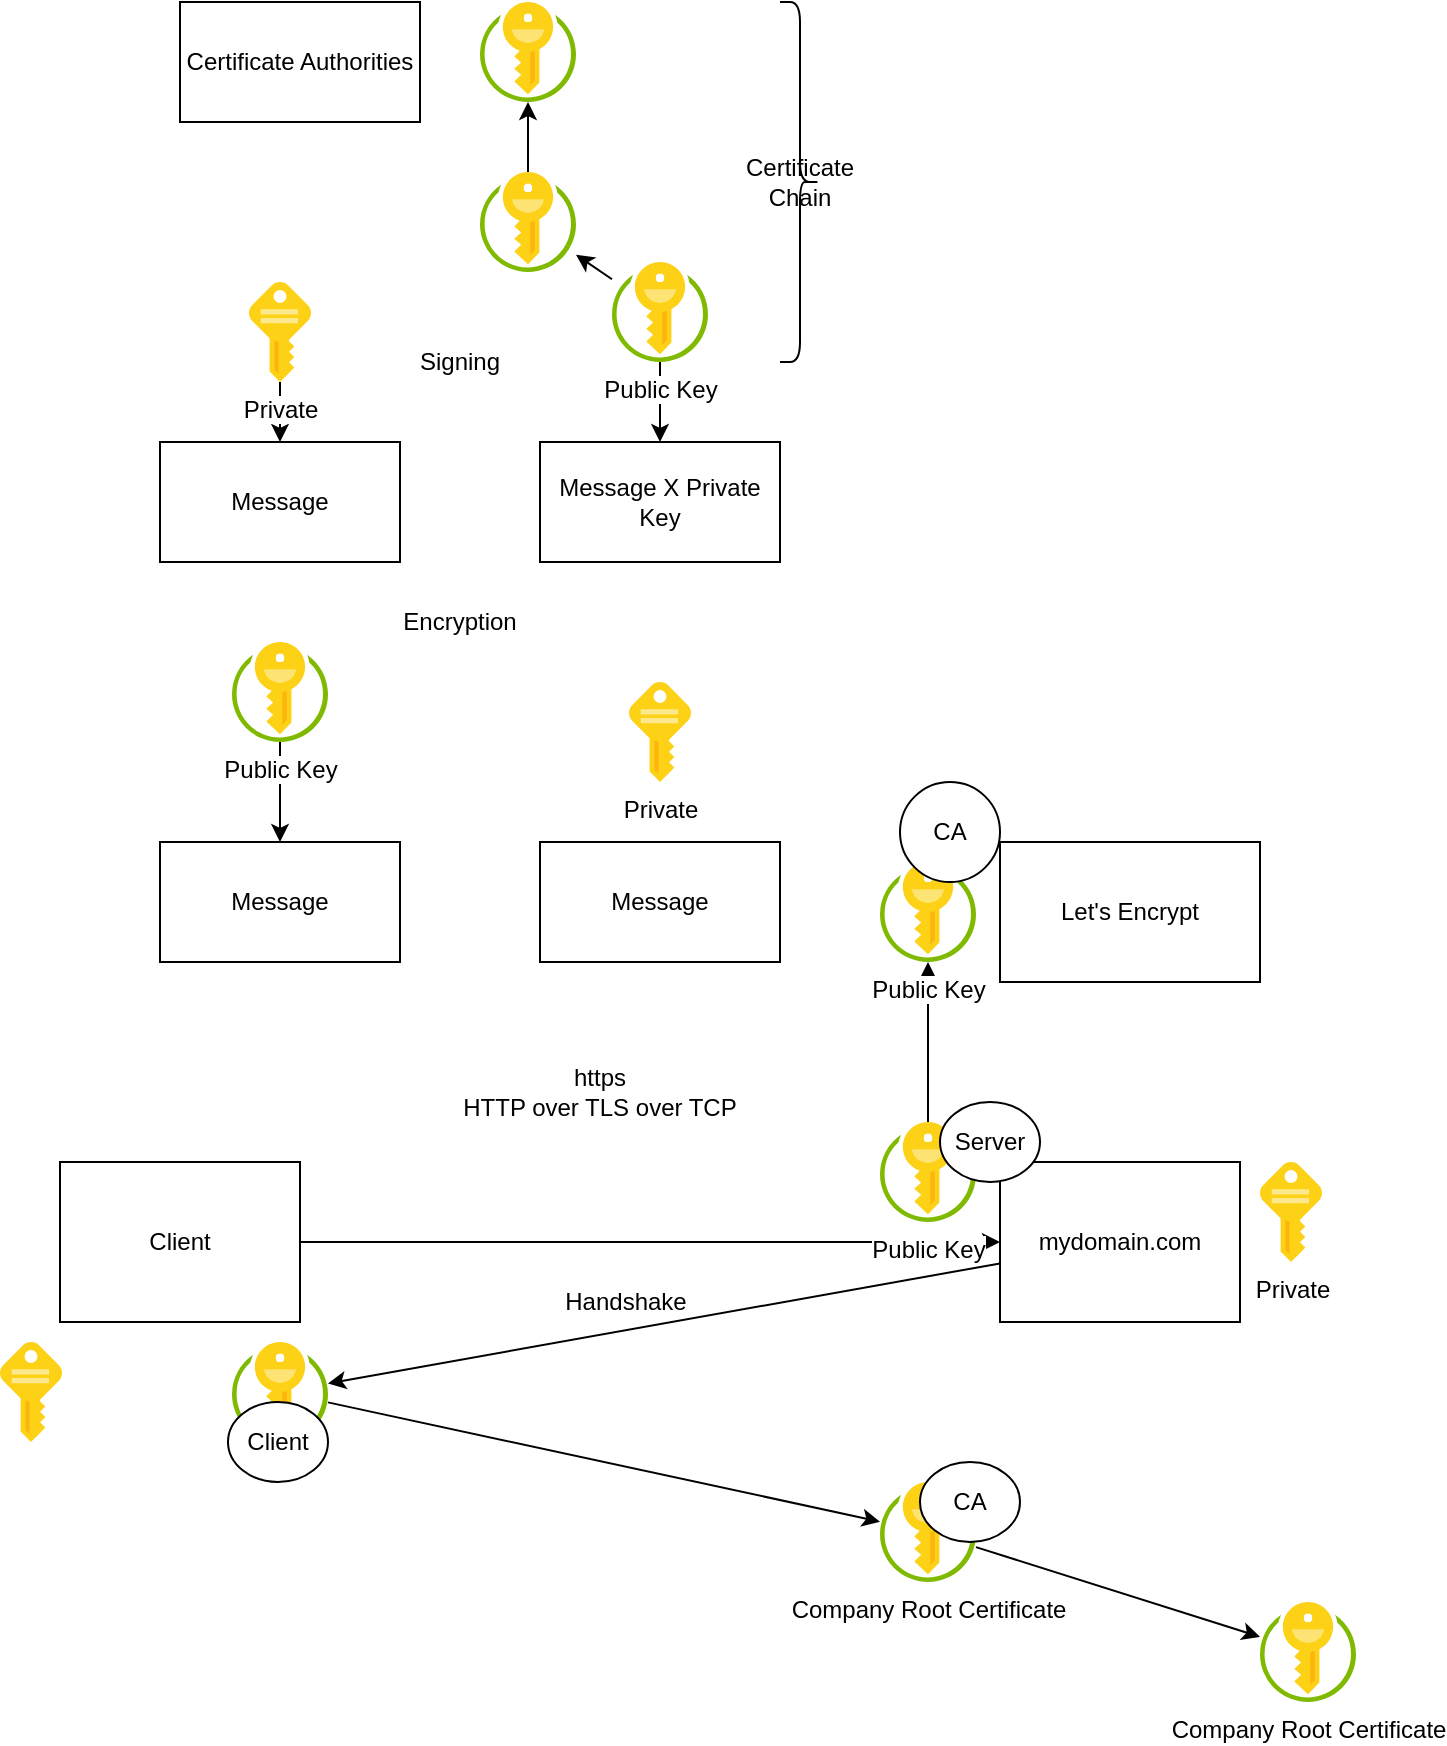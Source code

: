 <mxfile>
    <diagram id="3OPuvz8xCCWNlnOVTg_f" name="Page-1">
        <mxGraphModel dx="1037" dy="330" grid="1" gridSize="10" guides="1" tooltips="1" connect="1" arrows="1" fold="1" page="1" pageScale="1" pageWidth="850" pageHeight="1100" math="0" shadow="0">
            <root>
                <mxCell id="0"/>
                <mxCell id="1" parent="0"/>
                <mxCell id="48" style="edgeStyle=none;rounded=0;orthogonalLoop=1;jettySize=auto;html=1;" parent="1" source="2" target="43" edge="1">
                    <mxGeometry relative="1" as="geometry"/>
                </mxCell>
                <mxCell id="2" value="mydomain.com" style="rounded=0;whiteSpace=wrap;html=1;" parent="1" vertex="1">
                    <mxGeometry x="550" y="600" width="120" height="80" as="geometry"/>
                </mxCell>
                <mxCell id="47" style="edgeStyle=none;rounded=0;orthogonalLoop=1;jettySize=auto;html=1;" parent="1" source="3" target="2" edge="1">
                    <mxGeometry relative="1" as="geometry"/>
                </mxCell>
                <mxCell id="3" value="Client" style="rounded=0;whiteSpace=wrap;html=1;" parent="1" vertex="1">
                    <mxGeometry x="80" y="600" width="120" height="80" as="geometry"/>
                </mxCell>
                <mxCell id="15" style="edgeStyle=none;rounded=0;orthogonalLoop=1;jettySize=auto;html=1;" parent="1" source="12" target="14" edge="1">
                    <mxGeometry relative="1" as="geometry"/>
                </mxCell>
                <mxCell id="12" value="Private" style="aspect=fixed;html=1;points=[];align=center;image;fontSize=12;image=img/lib/mscae/Key.svg;" parent="1" vertex="1">
                    <mxGeometry x="174.5" y="160" width="31" height="50" as="geometry"/>
                </mxCell>
                <mxCell id="17" style="edgeStyle=none;rounded=0;orthogonalLoop=1;jettySize=auto;html=1;" parent="1" source="13" target="16" edge="1">
                    <mxGeometry relative="1" as="geometry"/>
                </mxCell>
                <mxCell id="34" style="edgeStyle=none;rounded=0;orthogonalLoop=1;jettySize=auto;html=1;" parent="1" source="13" target="31" edge="1">
                    <mxGeometry relative="1" as="geometry"/>
                </mxCell>
                <mxCell id="13" value="Public Key" style="aspect=fixed;html=1;points=[];align=center;image;fontSize=12;image=img/lib/mscae/Key_Vaults.svg;" parent="1" vertex="1">
                    <mxGeometry x="356" y="150" width="48" height="50" as="geometry"/>
                </mxCell>
                <mxCell id="14" value="Message" style="rounded=0;whiteSpace=wrap;html=1;" parent="1" vertex="1">
                    <mxGeometry x="130" y="240" width="120" height="60" as="geometry"/>
                </mxCell>
                <mxCell id="16" value="Message X Private Key" style="rounded=0;whiteSpace=wrap;html=1;" parent="1" vertex="1">
                    <mxGeometry x="320" y="240" width="120" height="60" as="geometry"/>
                </mxCell>
                <mxCell id="18" value="Signing" style="text;html=1;strokeColor=none;fillColor=none;align=center;verticalAlign=middle;whiteSpace=wrap;rounded=0;" parent="1" vertex="1">
                    <mxGeometry x="260" y="190" width="40" height="20" as="geometry"/>
                </mxCell>
                <mxCell id="21" style="edgeStyle=none;rounded=0;orthogonalLoop=1;jettySize=auto;html=1;" parent="1" source="22" target="24" edge="1">
                    <mxGeometry relative="1" as="geometry"/>
                </mxCell>
                <mxCell id="22" value="Public Key" style="aspect=fixed;html=1;points=[];align=center;image;fontSize=12;image=img/lib/mscae/Key_Vaults.svg;" parent="1" vertex="1">
                    <mxGeometry x="166" y="340" width="48" height="50" as="geometry"/>
                </mxCell>
                <mxCell id="24" value="Message" style="rounded=0;whiteSpace=wrap;html=1;" parent="1" vertex="1">
                    <mxGeometry x="130" y="440" width="120" height="60" as="geometry"/>
                </mxCell>
                <mxCell id="25" value="Encryption" style="text;html=1;strokeColor=none;fillColor=none;align=center;verticalAlign=middle;whiteSpace=wrap;rounded=0;" parent="1" vertex="1">
                    <mxGeometry x="260" y="320" width="40" height="20" as="geometry"/>
                </mxCell>
                <mxCell id="26" value="Private" style="aspect=fixed;html=1;points=[];align=center;image;fontSize=12;image=img/lib/mscae/Key.svg;" parent="1" vertex="1">
                    <mxGeometry x="364.5" y="360" width="31" height="50" as="geometry"/>
                </mxCell>
                <mxCell id="27" value="Message" style="rounded=0;whiteSpace=wrap;html=1;" parent="1" vertex="1">
                    <mxGeometry x="320" y="440" width="120" height="60" as="geometry"/>
                </mxCell>
                <mxCell id="28" value="Certificate Authorities" style="rounded=0;whiteSpace=wrap;html=1;" parent="1" vertex="1">
                    <mxGeometry x="140" y="20" width="120" height="60" as="geometry"/>
                </mxCell>
                <mxCell id="29" value="" style="aspect=fixed;html=1;points=[];align=center;image;fontSize=12;image=img/lib/mscae/Key_Vaults.svg;" parent="1" vertex="1">
                    <mxGeometry x="290" y="20" width="48" height="50" as="geometry"/>
                </mxCell>
                <mxCell id="33" style="edgeStyle=none;rounded=0;orthogonalLoop=1;jettySize=auto;html=1;" parent="1" source="31" target="29" edge="1">
                    <mxGeometry relative="1" as="geometry"/>
                </mxCell>
                <mxCell id="31" value="" style="aspect=fixed;html=1;points=[];align=center;image;fontSize=12;image=img/lib/mscae/Key_Vaults.svg;" parent="1" vertex="1">
                    <mxGeometry x="290" y="105" width="48" height="50" as="geometry"/>
                </mxCell>
                <mxCell id="35" value="Certificate Chain" style="shape=curlyBracket;whiteSpace=wrap;html=1;rounded=1;flipH=1;" parent="1" vertex="1">
                    <mxGeometry x="440" y="20" width="20" height="180" as="geometry"/>
                </mxCell>
                <mxCell id="36" value="https&lt;br&gt;HTTP over TLS over TCP&lt;br&gt;" style="text;html=1;strokeColor=none;fillColor=none;align=center;verticalAlign=middle;whiteSpace=wrap;rounded=0;" parent="1" vertex="1">
                    <mxGeometry x="190" y="540" width="320" height="50" as="geometry"/>
                </mxCell>
                <mxCell id="37" value="Let's Encrypt" style="rounded=0;whiteSpace=wrap;html=1;" parent="1" vertex="1">
                    <mxGeometry x="550" y="440" width="130" height="70" as="geometry"/>
                </mxCell>
                <mxCell id="38" value="Private" style="aspect=fixed;html=1;points=[];align=center;image;fontSize=12;image=img/lib/mscae/Key.svg;" parent="1" vertex="1">
                    <mxGeometry x="680" y="600" width="31" height="50" as="geometry"/>
                </mxCell>
                <mxCell id="41" style="edgeStyle=none;rounded=0;orthogonalLoop=1;jettySize=auto;html=1;" parent="1" source="39" target="40" edge="1">
                    <mxGeometry relative="1" as="geometry"/>
                </mxCell>
                <mxCell id="39" value="Public Key" style="aspect=fixed;html=1;points=[];align=center;image;fontSize=12;image=img/lib/mscae/Key_Vaults.svg;" parent="1" vertex="1">
                    <mxGeometry x="490" y="580" width="48" height="50" as="geometry"/>
                </mxCell>
                <mxCell id="40" value="Public Key" style="aspect=fixed;html=1;points=[];align=center;image;fontSize=12;image=img/lib/mscae/Key_Vaults.svg;" parent="1" vertex="1">
                    <mxGeometry x="490" y="450" width="48" height="50" as="geometry"/>
                </mxCell>
                <mxCell id="46" style="edgeStyle=none;rounded=0;orthogonalLoop=1;jettySize=auto;html=1;" parent="1" source="43" target="45" edge="1">
                    <mxGeometry relative="1" as="geometry"/>
                </mxCell>
                <mxCell id="43" value="" style="aspect=fixed;html=1;points=[];align=center;image;fontSize=12;image=img/lib/mscae/Key_Vaults.svg;" parent="1" vertex="1">
                    <mxGeometry x="166" y="690" width="48" height="50" as="geometry"/>
                </mxCell>
                <mxCell id="44" value="" style="aspect=fixed;html=1;points=[];align=center;image;fontSize=12;image=img/lib/mscae/Key.svg;" parent="1" vertex="1">
                    <mxGeometry x="50" y="690" width="31" height="50" as="geometry"/>
                </mxCell>
                <mxCell id="55" style="rounded=0;orthogonalLoop=1;jettySize=auto;html=1;" edge="1" parent="1" source="45" target="54">
                    <mxGeometry relative="1" as="geometry"/>
                </mxCell>
                <mxCell id="45" value="Company Root Certificate" style="aspect=fixed;html=1;points=[];align=center;image;fontSize=12;image=img/lib/mscae/Key_Vaults.svg;" parent="1" vertex="1">
                    <mxGeometry x="490" y="760" width="48" height="50" as="geometry"/>
                </mxCell>
                <mxCell id="49" value="Handshake" style="text;html=1;strokeColor=none;fillColor=none;align=center;verticalAlign=middle;whiteSpace=wrap;rounded=0;" parent="1" vertex="1">
                    <mxGeometry x="316" y="660" width="94" height="20" as="geometry"/>
                </mxCell>
                <mxCell id="50" value="CA" style="ellipse;whiteSpace=wrap;html=1;" vertex="1" parent="1">
                    <mxGeometry x="500" y="410" width="50" height="50" as="geometry"/>
                </mxCell>
                <mxCell id="51" value="CA" style="ellipse;whiteSpace=wrap;html=1;" vertex="1" parent="1">
                    <mxGeometry x="510" y="750" width="50" height="40" as="geometry"/>
                </mxCell>
                <mxCell id="52" value="Server" style="ellipse;whiteSpace=wrap;html=1;" vertex="1" parent="1">
                    <mxGeometry x="520" y="570" width="50" height="40" as="geometry"/>
                </mxCell>
                <mxCell id="53" value="Client" style="ellipse;whiteSpace=wrap;html=1;" vertex="1" parent="1">
                    <mxGeometry x="164" y="720" width="50" height="40" as="geometry"/>
                </mxCell>
                <mxCell id="54" value="Company Root Certificate" style="aspect=fixed;html=1;points=[];align=center;image;fontSize=12;image=img/lib/mscae/Key_Vaults.svg;" vertex="1" parent="1">
                    <mxGeometry x="680" y="820" width="48" height="50" as="geometry"/>
                </mxCell>
            </root>
        </mxGraphModel>
    </diagram>
</mxfile>